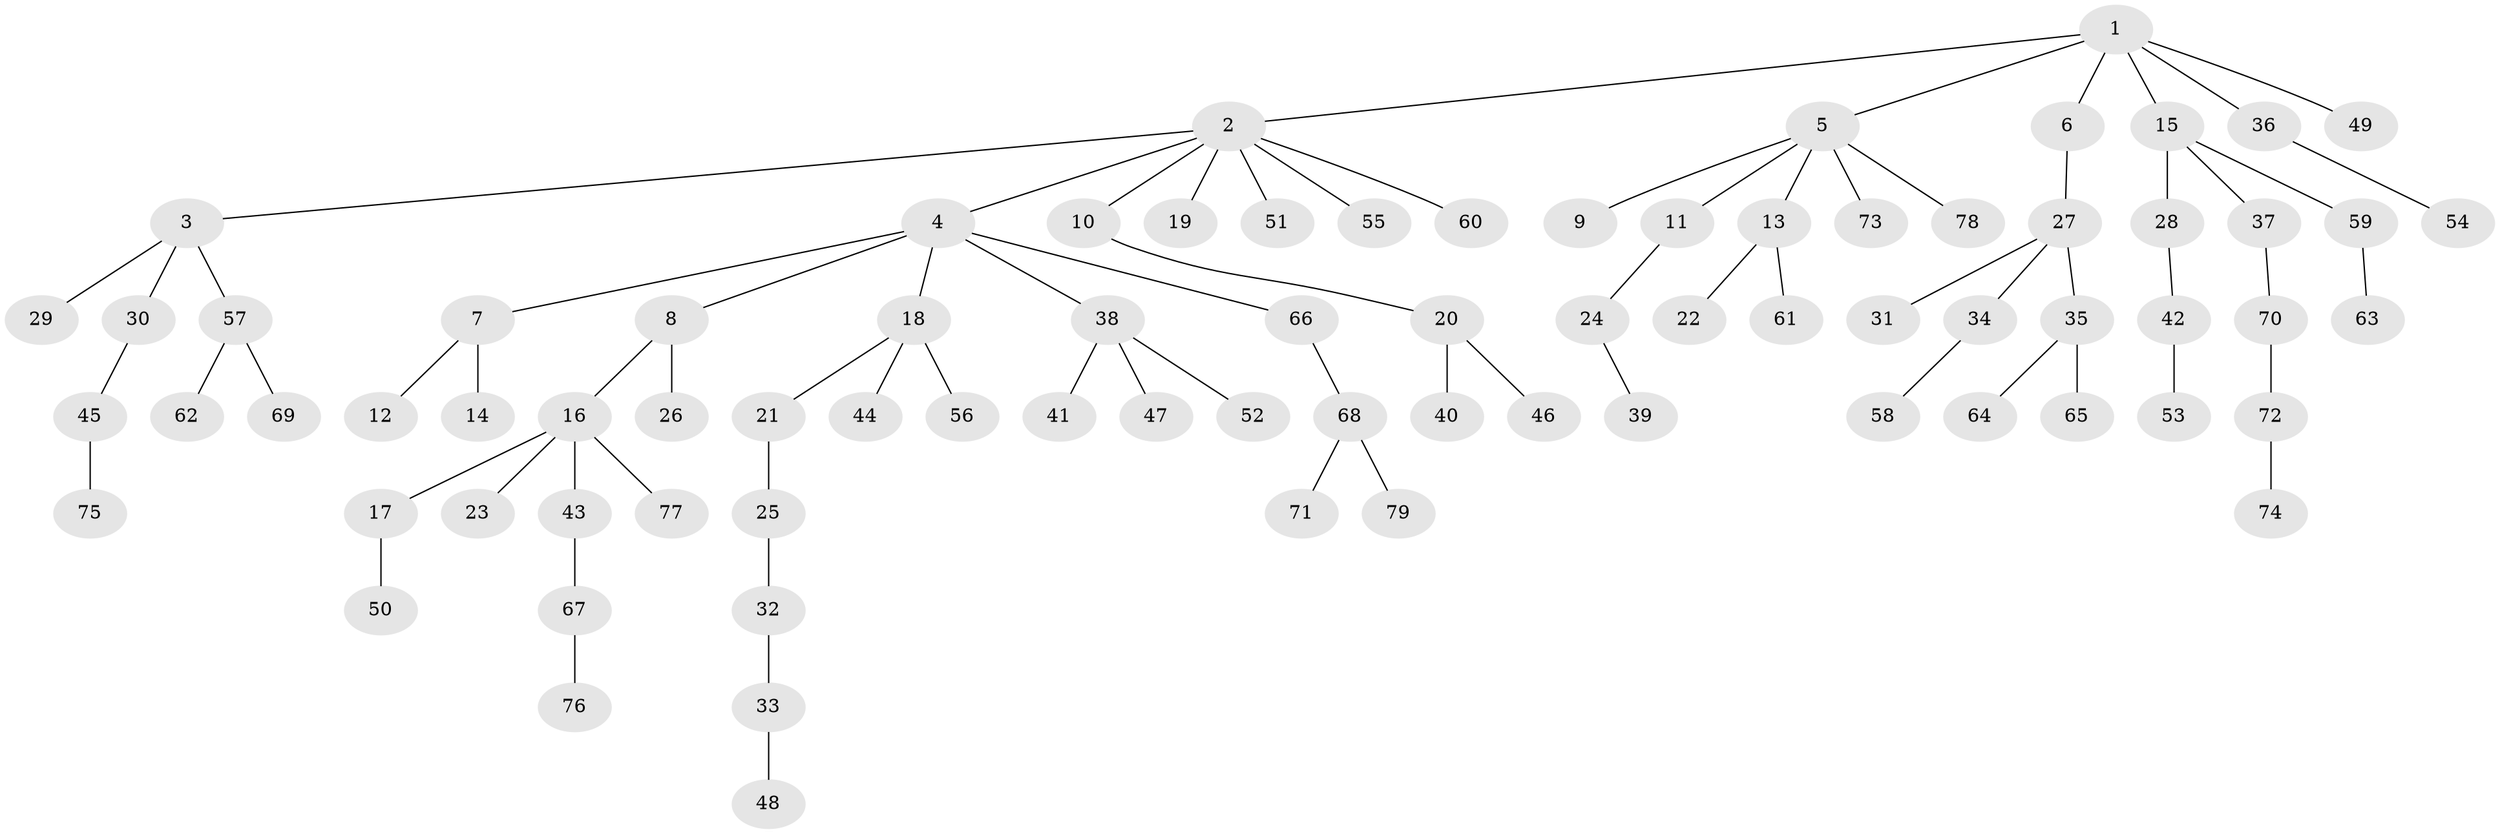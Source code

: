 // Generated by graph-tools (version 1.1) at 2025/37/03/09/25 02:37:02]
// undirected, 79 vertices, 78 edges
graph export_dot {
graph [start="1"]
  node [color=gray90,style=filled];
  1;
  2;
  3;
  4;
  5;
  6;
  7;
  8;
  9;
  10;
  11;
  12;
  13;
  14;
  15;
  16;
  17;
  18;
  19;
  20;
  21;
  22;
  23;
  24;
  25;
  26;
  27;
  28;
  29;
  30;
  31;
  32;
  33;
  34;
  35;
  36;
  37;
  38;
  39;
  40;
  41;
  42;
  43;
  44;
  45;
  46;
  47;
  48;
  49;
  50;
  51;
  52;
  53;
  54;
  55;
  56;
  57;
  58;
  59;
  60;
  61;
  62;
  63;
  64;
  65;
  66;
  67;
  68;
  69;
  70;
  71;
  72;
  73;
  74;
  75;
  76;
  77;
  78;
  79;
  1 -- 2;
  1 -- 5;
  1 -- 6;
  1 -- 15;
  1 -- 36;
  1 -- 49;
  2 -- 3;
  2 -- 4;
  2 -- 10;
  2 -- 19;
  2 -- 51;
  2 -- 55;
  2 -- 60;
  3 -- 29;
  3 -- 30;
  3 -- 57;
  4 -- 7;
  4 -- 8;
  4 -- 18;
  4 -- 38;
  4 -- 66;
  5 -- 9;
  5 -- 11;
  5 -- 13;
  5 -- 73;
  5 -- 78;
  6 -- 27;
  7 -- 12;
  7 -- 14;
  8 -- 16;
  8 -- 26;
  10 -- 20;
  11 -- 24;
  13 -- 22;
  13 -- 61;
  15 -- 28;
  15 -- 37;
  15 -- 59;
  16 -- 17;
  16 -- 23;
  16 -- 43;
  16 -- 77;
  17 -- 50;
  18 -- 21;
  18 -- 44;
  18 -- 56;
  20 -- 40;
  20 -- 46;
  21 -- 25;
  24 -- 39;
  25 -- 32;
  27 -- 31;
  27 -- 34;
  27 -- 35;
  28 -- 42;
  30 -- 45;
  32 -- 33;
  33 -- 48;
  34 -- 58;
  35 -- 64;
  35 -- 65;
  36 -- 54;
  37 -- 70;
  38 -- 41;
  38 -- 47;
  38 -- 52;
  42 -- 53;
  43 -- 67;
  45 -- 75;
  57 -- 62;
  57 -- 69;
  59 -- 63;
  66 -- 68;
  67 -- 76;
  68 -- 71;
  68 -- 79;
  70 -- 72;
  72 -- 74;
}
